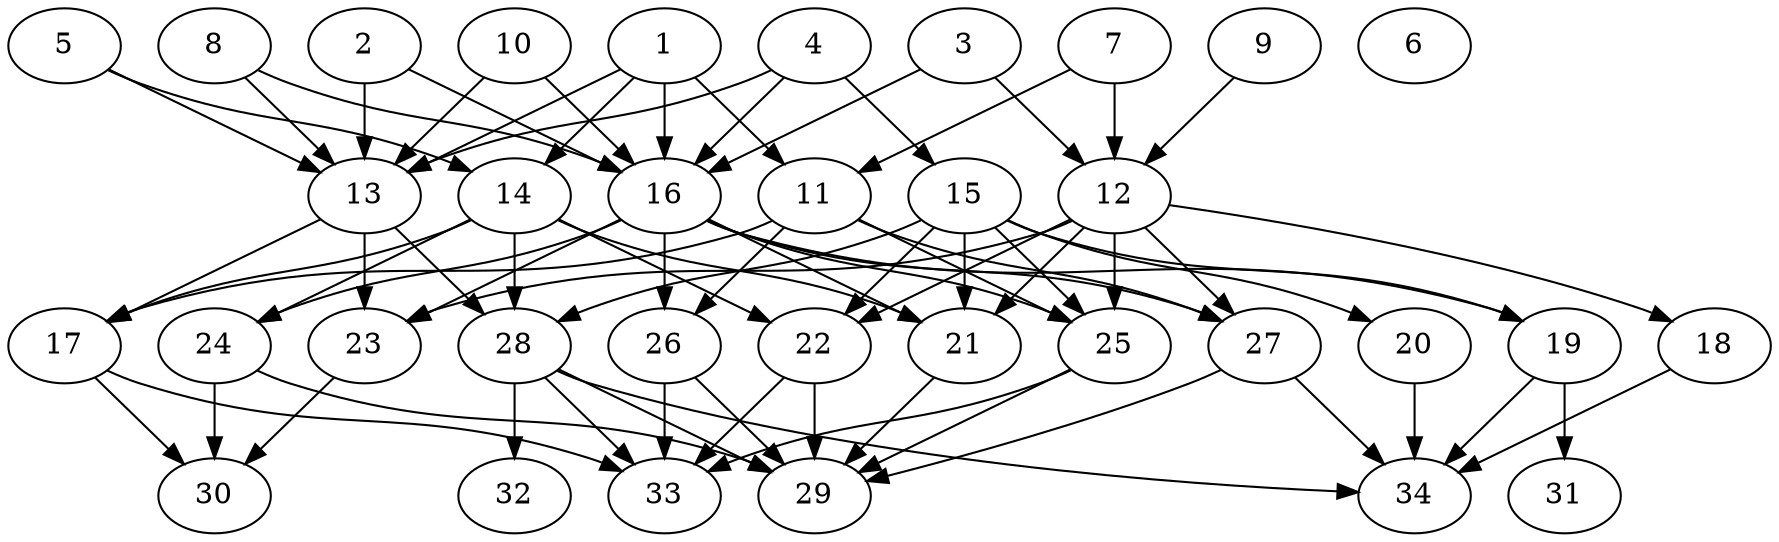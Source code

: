 // DAG (tier=2-normal, mode=compute, n=34, ccr=0.382, fat=0.700, density=0.593, regular=0.538, jump=0.188, mindata=524288, maxdata=8388608)
// DAG automatically generated by daggen at Sun Aug 24 16:33:33 2025
// /home/ermia/Project/Environments/daggen/bin/daggen --dot --ccr 0.382 --fat 0.700 --regular 0.538 --density 0.593 --jump 0.188 --mindata 524288 --maxdata 8388608 -n 34 
digraph G {
  1 [size="486198788884671758336", alpha="0.04", expect_size="243099394442335879168"]
  1 -> 11 [size ="494651391868928"]
  1 -> 13 [size ="494651391868928"]
  1 -> 14 [size ="494651391868928"]
  1 -> 16 [size ="494651391868928"]
  2 [size="76700430942200", alpha="0.10", expect_size="38350215471100"]
  2 -> 13 [size ="2268279603200"]
  2 -> 16 [size ="2268279603200"]
  3 [size="496528178786953330688", alpha="0.18", expect_size="248264089393476665344"]
  3 -> 12 [size ="501632794099712"]
  3 -> 16 [size ="501632794099712"]
  4 [size="44053402083525656576", alpha="0.04", expect_size="22026701041762828288"]
  4 -> 13 [size ="99787533713408"]
  4 -> 15 [size ="99787533713408"]
  4 -> 16 [size ="99787533713408"]
  5 [size="563418699868923712", alpha="0.07", expect_size="281709349934461856"]
  5 -> 13 [size ="369516244631552"]
  5 -> 14 [size ="369516244631552"]
  6 [size="14840969133525706", alpha="0.18", expect_size="7420484566762853"]
  7 [size="841738993542611", alpha="0.10", expect_size="420869496771305"]
  7 -> 11 [size ="2392061902848"]
  7 -> 12 [size ="2392061902848"]
  8 [size="625114102104064000", alpha="0.20", expect_size="312557051052032000"]
  8 -> 13 [size ="5848747212800"]
  8 -> 16 [size ="5848747212800"]
  9 [size="83536896054647586816", alpha="0.10", expect_size="41768448027323793408"]
  9 -> 12 [size ="152877020479488"]
  10 [size="133887762539255840", alpha="0.07", expect_size="66943881269627920"]
  10 -> 13 [size ="101706201300992"]
  10 -> 16 [size ="101706201300992"]
  11 [size="94239316896476624", alpha="0.16", expect_size="47119658448238312"]
  11 -> 17 [size ="117964800000000"]
  11 -> 25 [size ="117964800000000"]
  11 -> 26 [size ="117964800000000"]
  11 -> 27 [size ="117964800000000"]
  12 [size="4801074090057816", alpha="0.12", expect_size="2400537045028908"]
  12 -> 18 [size ="383906532556800"]
  12 -> 21 [size ="383906532556800"]
  12 -> 22 [size ="383906532556800"]
  12 -> 23 [size ="383906532556800"]
  12 -> 25 [size ="383906532556800"]
  12 -> 27 [size ="383906532556800"]
  13 [size="107194619608805933056", alpha="0.03", expect_size="53597309804402966528"]
  13 -> 17 [size ="180525536903168"]
  13 -> 23 [size ="180525536903168"]
  13 -> 28 [size ="180525536903168"]
  14 [size="17778605234194928", alpha="0.15", expect_size="8889302617097464"]
  14 -> 17 [size ="316453223923712"]
  14 -> 21 [size ="316453223923712"]
  14 -> 22 [size ="316453223923712"]
  14 -> 24 [size ="316453223923712"]
  14 -> 28 [size ="316453223923712"]
  15 [size="415647298178963734528", alpha="0.18", expect_size="207823649089481867264"]
  15 -> 19 [size ="445560444157952"]
  15 -> 20 [size ="445560444157952"]
  15 -> 21 [size ="445560444157952"]
  15 -> 22 [size ="445560444157952"]
  15 -> 25 [size ="445560444157952"]
  15 -> 28 [size ="445560444157952"]
  16 [size="3321624465874584", alpha="0.16", expect_size="1660812232937292"]
  16 -> 19 [size ="70208026836992"]
  16 -> 21 [size ="70208026836992"]
  16 -> 23 [size ="70208026836992"]
  16 -> 24 [size ="70208026836992"]
  16 -> 25 [size ="70208026836992"]
  16 -> 26 [size ="70208026836992"]
  16 -> 27 [size ="70208026836992"]
  17 [size="143412625269869104", alpha="0.00", expect_size="71706312634934552"]
  17 -> 30 [size ="238579468992512"]
  17 -> 33 [size ="238579468992512"]
  18 [size="3887334114500548", alpha="0.18", expect_size="1943667057250274"]
  18 -> 34 [size ="155538516082688"]
  19 [size="266074328857443360", alpha="0.06", expect_size="133037164428721680"]
  19 -> 31 [size ="151447937220608"]
  19 -> 34 [size ="151447937220608"]
  20 [size="178157028399644672000", alpha="0.04", expect_size="89078514199822336000"]
  20 -> 34 [size ="253294228275200"]
  21 [size="71012256103966703616", alpha="0.04", expect_size="35506128051983351808"]
  21 -> 29 [size ="137186758361088"]
  22 [size="440024282070124992", alpha="0.13", expect_size="220012141035062496"]
  22 -> 29 [size ="326632262860800"]
  22 -> 33 [size ="326632262860800"]
  23 [size="246819422001885920", alpha="0.01", expect_size="123409711000942960"]
  23 -> 30 [size ="313984959905792"]
  24 [size="660621779169901056", alpha="0.10", expect_size="330310889584950528"]
  24 -> 29 [size ="434020278075392"]
  24 -> 30 [size ="434020278075392"]
  25 [size="113915974760735440896", alpha="0.01", expect_size="56957987380367720448"]
  25 -> 29 [size ="187995047067648"]
  25 -> 33 [size ="187995047067648"]
  26 [size="6888455152658300", alpha="0.18", expect_size="3444227576329150"]
  26 -> 29 [size ="123373145292800"]
  26 -> 33 [size ="123373145292800"]
  27 [size="56940785650873925632", alpha="0.01", expect_size="28470392825436962816"]
  27 -> 29 [size ="118405612961792"]
  27 -> 34 [size ="118405612961792"]
  28 [size="1542920025597078", alpha="0.17", expect_size="771460012798539"]
  28 -> 29 [size ="99903296503808"]
  28 -> 32 [size ="99903296503808"]
  28 -> 33 [size ="99903296503808"]
  28 -> 34 [size ="99903296503808"]
  29 [size="300353788928065536", alpha="0.15", expect_size="150176894464032768"]
  30 [size="1594060583821863168", alpha="0.15", expect_size="797030291910931584"]
  31 [size="3868355106164441088", alpha="0.00", expect_size="1934177553082220544"]
  32 [size="4486961711698349", alpha="0.19", expect_size="2243480855849174"]
  33 [size="125509868059974624", alpha="0.03", expect_size="62754934029987312"]
  34 [size="396280189889500151808", alpha="0.06", expect_size="198140094944750075904"]
}